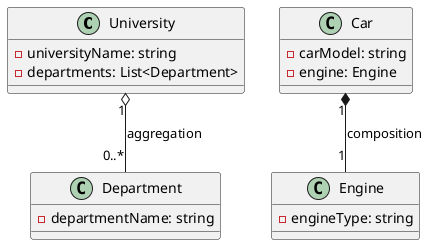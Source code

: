 @startuml
class University {
    - universityName: string
    - departments: List<Department>
}

class Department {
    - departmentName: string
}

class Car {
    - carModel: string
    - engine: Engine
}

class Engine {
    - engineType: string
}

Car "1" *-- "1" Engine : composition

University "1" o-- "0..*" Department : aggregation
@enduml